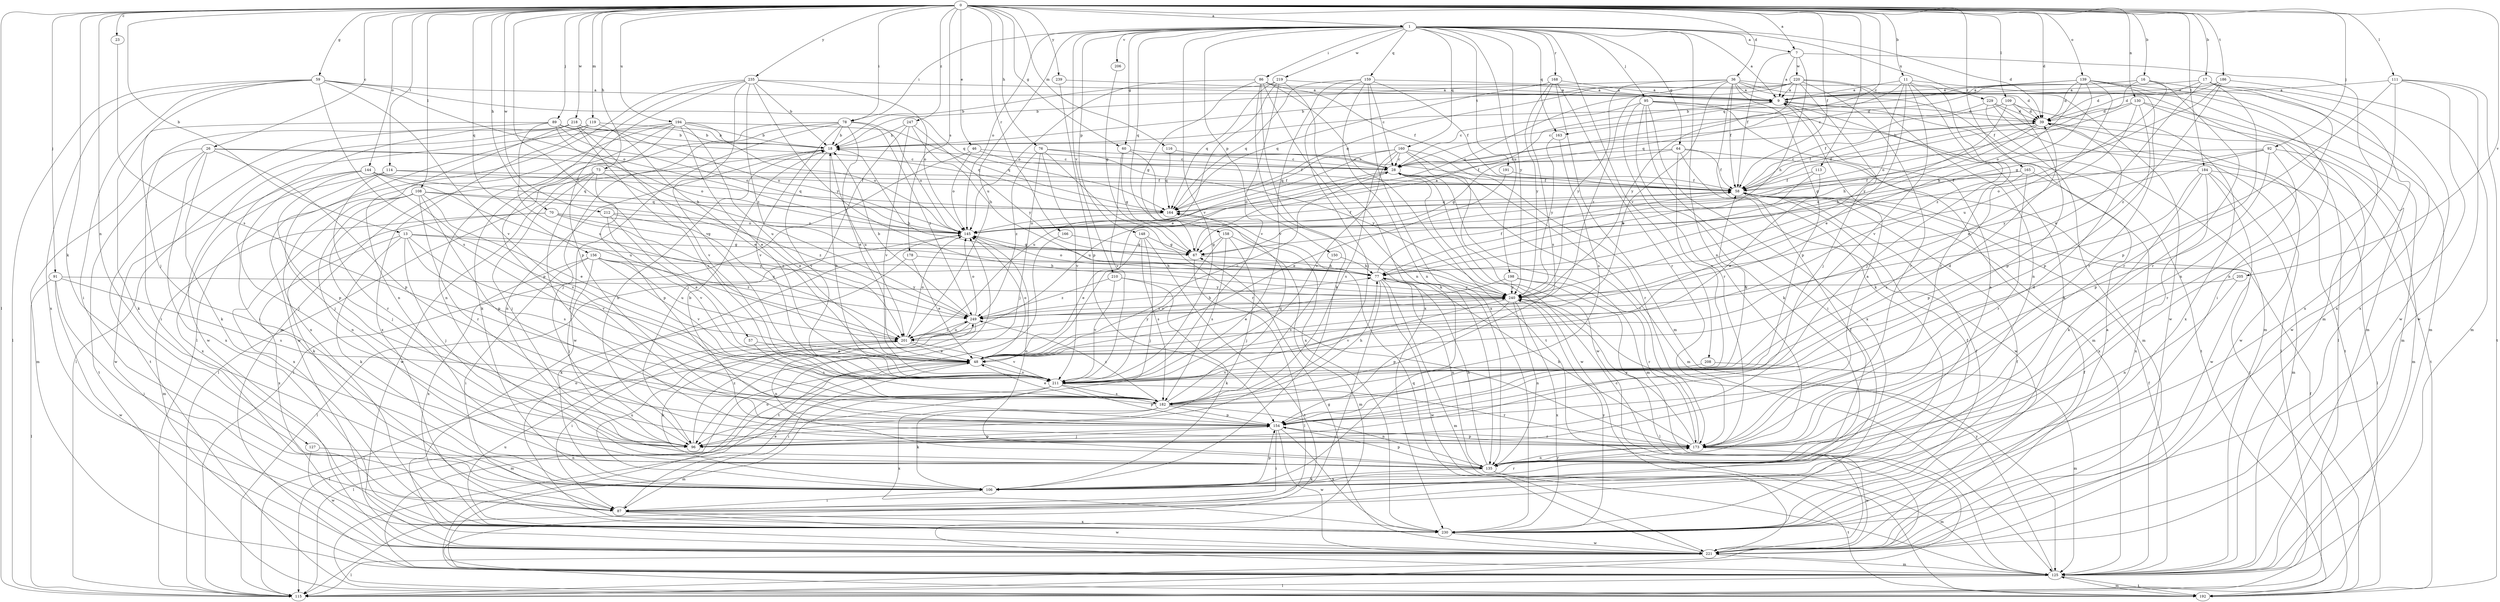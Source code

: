 strict digraph  {
0;
1;
7;
9;
11;
13;
16;
17;
18;
23;
26;
28;
36;
39;
46;
48;
57;
58;
59;
60;
64;
67;
70;
73;
76;
77;
78;
86;
87;
89;
91;
92;
95;
96;
106;
108;
109;
111;
113;
114;
115;
116;
119;
125;
127;
130;
135;
139;
144;
145;
148;
150;
154;
156;
158;
159;
160;
163;
164;
165;
166;
168;
173;
178;
182;
184;
186;
191;
192;
194;
198;
201;
205;
206;
208;
210;
211;
212;
218;
219;
220;
221;
229;
230;
235;
239;
240;
247;
249;
0 -> 1  [label=a];
0 -> 7  [label=a];
0 -> 11  [label=b];
0 -> 13  [label=b];
0 -> 16  [label=b];
0 -> 17  [label=b];
0 -> 23  [label=c];
0 -> 26  [label=c];
0 -> 28  [label=c];
0 -> 36  [label=d];
0 -> 39  [label=d];
0 -> 46  [label=e];
0 -> 57  [label=f];
0 -> 58  [label=f];
0 -> 59  [label=g];
0 -> 60  [label=g];
0 -> 70  [label=h];
0 -> 73  [label=h];
0 -> 76  [label=h];
0 -> 78  [label=i];
0 -> 89  [label=j];
0 -> 91  [label=j];
0 -> 92  [label=j];
0 -> 106  [label=k];
0 -> 108  [label=l];
0 -> 109  [label=l];
0 -> 111  [label=l];
0 -> 113  [label=l];
0 -> 114  [label=l];
0 -> 115  [label=l];
0 -> 116  [label=m];
0 -> 119  [label=m];
0 -> 127  [label=n];
0 -> 130  [label=n];
0 -> 139  [label=o];
0 -> 144  [label=o];
0 -> 156  [label=q];
0 -> 165  [label=r];
0 -> 166  [label=r];
0 -> 178  [label=s];
0 -> 184  [label=t];
0 -> 186  [label=t];
0 -> 194  [label=u];
0 -> 205  [label=v];
0 -> 212  [label=w];
0 -> 218  [label=w];
0 -> 235  [label=y];
0 -> 239  [label=y];
0 -> 247  [label=z];
1 -> 7  [label=a];
1 -> 9  [label=a];
1 -> 39  [label=d];
1 -> 60  [label=g];
1 -> 64  [label=g];
1 -> 78  [label=i];
1 -> 86  [label=i];
1 -> 95  [label=j];
1 -> 135  [label=n];
1 -> 145  [label=o];
1 -> 148  [label=p];
1 -> 150  [label=p];
1 -> 158  [label=q];
1 -> 159  [label=q];
1 -> 160  [label=q];
1 -> 163  [label=q];
1 -> 168  [label=r];
1 -> 191  [label=t];
1 -> 198  [label=u];
1 -> 201  [label=u];
1 -> 206  [label=v];
1 -> 208  [label=v];
1 -> 210  [label=v];
1 -> 211  [label=v];
1 -> 219  [label=w];
1 -> 229  [label=x];
1 -> 240  [label=y];
7 -> 9  [label=a];
7 -> 58  [label=f];
7 -> 77  [label=h];
7 -> 125  [label=m];
7 -> 220  [label=w];
9 -> 39  [label=d];
9 -> 106  [label=k];
9 -> 163  [label=q];
11 -> 9  [label=a];
11 -> 48  [label=e];
11 -> 96  [label=j];
11 -> 125  [label=m];
11 -> 164  [label=q];
11 -> 173  [label=r];
11 -> 211  [label=v];
11 -> 240  [label=y];
13 -> 67  [label=g];
13 -> 96  [label=j];
13 -> 106  [label=k];
13 -> 182  [label=s];
13 -> 211  [label=v];
13 -> 230  [label=x];
13 -> 240  [label=y];
16 -> 9  [label=a];
16 -> 28  [label=c];
16 -> 58  [label=f];
16 -> 173  [label=r];
16 -> 230  [label=x];
16 -> 249  [label=z];
17 -> 9  [label=a];
17 -> 39  [label=d];
17 -> 48  [label=e];
17 -> 135  [label=n];
17 -> 173  [label=r];
17 -> 221  [label=w];
17 -> 230  [label=x];
18 -> 28  [label=c];
18 -> 115  [label=l];
18 -> 135  [label=n];
18 -> 201  [label=u];
18 -> 211  [label=v];
23 -> 182  [label=s];
26 -> 28  [label=c];
26 -> 106  [label=k];
26 -> 125  [label=m];
26 -> 145  [label=o];
26 -> 154  [label=p];
26 -> 192  [label=t];
26 -> 230  [label=x];
28 -> 58  [label=f];
28 -> 125  [label=m];
28 -> 145  [label=o];
28 -> 201  [label=u];
28 -> 221  [label=w];
36 -> 9  [label=a];
36 -> 18  [label=b];
36 -> 39  [label=d];
36 -> 48  [label=e];
36 -> 58  [label=f];
36 -> 106  [label=k];
36 -> 115  [label=l];
36 -> 125  [label=m];
36 -> 154  [label=p];
36 -> 240  [label=y];
36 -> 249  [label=z];
39 -> 18  [label=b];
39 -> 58  [label=f];
39 -> 67  [label=g];
39 -> 77  [label=h];
39 -> 192  [label=t];
39 -> 221  [label=w];
46 -> 28  [label=c];
46 -> 58  [label=f];
46 -> 115  [label=l];
46 -> 145  [label=o];
48 -> 28  [label=c];
48 -> 87  [label=i];
48 -> 115  [label=l];
48 -> 125  [label=m];
48 -> 145  [label=o];
48 -> 211  [label=v];
57 -> 48  [label=e];
57 -> 182  [label=s];
58 -> 39  [label=d];
58 -> 164  [label=q];
59 -> 9  [label=a];
59 -> 87  [label=i];
59 -> 96  [label=j];
59 -> 115  [label=l];
59 -> 145  [label=o];
59 -> 164  [label=q];
59 -> 182  [label=s];
59 -> 211  [label=v];
59 -> 230  [label=x];
60 -> 28  [label=c];
60 -> 58  [label=f];
60 -> 67  [label=g];
60 -> 211  [label=v];
60 -> 230  [label=x];
64 -> 28  [label=c];
64 -> 58  [label=f];
64 -> 67  [label=g];
64 -> 192  [label=t];
64 -> 211  [label=v];
64 -> 221  [label=w];
67 -> 9  [label=a];
67 -> 77  [label=h];
67 -> 115  [label=l];
70 -> 67  [label=g];
70 -> 106  [label=k];
70 -> 125  [label=m];
70 -> 145  [label=o];
70 -> 249  [label=z];
73 -> 48  [label=e];
73 -> 58  [label=f];
73 -> 96  [label=j];
73 -> 154  [label=p];
73 -> 173  [label=r];
73 -> 221  [label=w];
76 -> 28  [label=c];
76 -> 96  [label=j];
76 -> 173  [label=r];
76 -> 211  [label=v];
76 -> 240  [label=y];
76 -> 249  [label=z];
77 -> 58  [label=f];
77 -> 87  [label=i];
77 -> 125  [label=m];
77 -> 135  [label=n];
77 -> 145  [label=o];
77 -> 221  [label=w];
77 -> 240  [label=y];
78 -> 18  [label=b];
78 -> 48  [label=e];
78 -> 96  [label=j];
78 -> 106  [label=k];
78 -> 145  [label=o];
78 -> 211  [label=v];
78 -> 221  [label=w];
78 -> 249  [label=z];
86 -> 9  [label=a];
86 -> 58  [label=f];
86 -> 67  [label=g];
86 -> 106  [label=k];
86 -> 135  [label=n];
86 -> 145  [label=o];
86 -> 192  [label=t];
86 -> 230  [label=x];
87 -> 48  [label=e];
87 -> 58  [label=f];
87 -> 221  [label=w];
87 -> 230  [label=x];
89 -> 18  [label=b];
89 -> 77  [label=h];
89 -> 87  [label=i];
89 -> 106  [label=k];
89 -> 145  [label=o];
89 -> 164  [label=q];
89 -> 201  [label=u];
91 -> 87  [label=i];
91 -> 115  [label=l];
91 -> 182  [label=s];
91 -> 221  [label=w];
91 -> 240  [label=y];
92 -> 28  [label=c];
92 -> 125  [label=m];
92 -> 145  [label=o];
92 -> 154  [label=p];
92 -> 173  [label=r];
92 -> 240  [label=y];
95 -> 28  [label=c];
95 -> 39  [label=d];
95 -> 87  [label=i];
95 -> 106  [label=k];
95 -> 125  [label=m];
95 -> 173  [label=r];
95 -> 192  [label=t];
95 -> 230  [label=x];
96 -> 18  [label=b];
96 -> 39  [label=d];
96 -> 154  [label=p];
96 -> 249  [label=z];
106 -> 58  [label=f];
106 -> 87  [label=i];
106 -> 154  [label=p];
106 -> 173  [label=r];
106 -> 201  [label=u];
108 -> 48  [label=e];
108 -> 96  [label=j];
108 -> 135  [label=n];
108 -> 154  [label=p];
108 -> 164  [label=q];
108 -> 173  [label=r];
108 -> 230  [label=x];
108 -> 249  [label=z];
109 -> 39  [label=d];
109 -> 58  [label=f];
109 -> 77  [label=h];
109 -> 154  [label=p];
109 -> 230  [label=x];
111 -> 9  [label=a];
111 -> 135  [label=n];
111 -> 154  [label=p];
111 -> 192  [label=t];
111 -> 221  [label=w];
111 -> 230  [label=x];
113 -> 48  [label=e];
113 -> 58  [label=f];
113 -> 77  [label=h];
114 -> 58  [label=f];
114 -> 96  [label=j];
114 -> 164  [label=q];
114 -> 173  [label=r];
114 -> 230  [label=x];
115 -> 28  [label=c];
116 -> 28  [label=c];
116 -> 164  [label=q];
119 -> 18  [label=b];
119 -> 48  [label=e];
119 -> 115  [label=l];
119 -> 221  [label=w];
119 -> 230  [label=x];
125 -> 58  [label=f];
125 -> 115  [label=l];
125 -> 145  [label=o];
125 -> 192  [label=t];
125 -> 240  [label=y];
127 -> 135  [label=n];
127 -> 221  [label=w];
130 -> 39  [label=d];
130 -> 48  [label=e];
130 -> 125  [label=m];
130 -> 145  [label=o];
130 -> 154  [label=p];
130 -> 221  [label=w];
135 -> 9  [label=a];
135 -> 58  [label=f];
135 -> 77  [label=h];
135 -> 106  [label=k];
135 -> 125  [label=m];
135 -> 145  [label=o];
135 -> 154  [label=p];
135 -> 173  [label=r];
135 -> 192  [label=t];
139 -> 9  [label=a];
139 -> 18  [label=b];
139 -> 39  [label=d];
139 -> 77  [label=h];
139 -> 87  [label=i];
139 -> 125  [label=m];
139 -> 145  [label=o];
139 -> 173  [label=r];
139 -> 201  [label=u];
144 -> 58  [label=f];
144 -> 96  [label=j];
144 -> 154  [label=p];
144 -> 164  [label=q];
144 -> 182  [label=s];
144 -> 201  [label=u];
144 -> 221  [label=w];
145 -> 58  [label=f];
145 -> 67  [label=g];
145 -> 115  [label=l];
148 -> 48  [label=e];
148 -> 67  [label=g];
148 -> 96  [label=j];
148 -> 182  [label=s];
148 -> 192  [label=t];
150 -> 77  [label=h];
150 -> 182  [label=s];
154 -> 87  [label=i];
154 -> 96  [label=j];
154 -> 173  [label=r];
154 -> 221  [label=w];
154 -> 230  [label=x];
156 -> 77  [label=h];
156 -> 87  [label=i];
156 -> 96  [label=j];
156 -> 201  [label=u];
156 -> 211  [label=v];
156 -> 230  [label=x];
156 -> 249  [label=z];
158 -> 67  [label=g];
158 -> 96  [label=j];
158 -> 125  [label=m];
158 -> 182  [label=s];
158 -> 211  [label=v];
159 -> 9  [label=a];
159 -> 28  [label=c];
159 -> 58  [label=f];
159 -> 96  [label=j];
159 -> 135  [label=n];
159 -> 164  [label=q];
159 -> 211  [label=v];
159 -> 230  [label=x];
160 -> 28  [label=c];
160 -> 125  [label=m];
160 -> 164  [label=q];
160 -> 173  [label=r];
160 -> 182  [label=s];
160 -> 201  [label=u];
160 -> 211  [label=v];
160 -> 221  [label=w];
163 -> 182  [label=s];
163 -> 240  [label=y];
164 -> 145  [label=o];
165 -> 58  [label=f];
165 -> 145  [label=o];
165 -> 173  [label=r];
165 -> 182  [label=s];
165 -> 230  [label=x];
166 -> 67  [label=g];
166 -> 192  [label=t];
168 -> 9  [label=a];
168 -> 125  [label=m];
168 -> 164  [label=q];
168 -> 173  [label=r];
168 -> 182  [label=s];
168 -> 240  [label=y];
173 -> 9  [label=a];
173 -> 18  [label=b];
173 -> 28  [label=c];
173 -> 77  [label=h];
173 -> 135  [label=n];
173 -> 154  [label=p];
173 -> 221  [label=w];
173 -> 240  [label=y];
178 -> 48  [label=e];
178 -> 77  [label=h];
178 -> 106  [label=k];
182 -> 39  [label=d];
182 -> 48  [label=e];
182 -> 77  [label=h];
182 -> 106  [label=k];
182 -> 135  [label=n];
182 -> 154  [label=p];
182 -> 164  [label=q];
182 -> 230  [label=x];
182 -> 249  [label=z];
184 -> 58  [label=f];
184 -> 106  [label=k];
184 -> 115  [label=l];
184 -> 125  [label=m];
184 -> 154  [label=p];
184 -> 221  [label=w];
184 -> 230  [label=x];
186 -> 9  [label=a];
186 -> 39  [label=d];
186 -> 67  [label=g];
186 -> 125  [label=m];
186 -> 249  [label=z];
191 -> 48  [label=e];
191 -> 58  [label=f];
192 -> 58  [label=f];
192 -> 125  [label=m];
194 -> 18  [label=b];
194 -> 48  [label=e];
194 -> 135  [label=n];
194 -> 145  [label=o];
194 -> 154  [label=p];
194 -> 164  [label=q];
194 -> 201  [label=u];
194 -> 221  [label=w];
194 -> 230  [label=x];
198 -> 48  [label=e];
198 -> 115  [label=l];
198 -> 173  [label=r];
198 -> 240  [label=y];
201 -> 48  [label=e];
201 -> 87  [label=i];
201 -> 106  [label=k];
201 -> 145  [label=o];
201 -> 211  [label=v];
201 -> 240  [label=y];
201 -> 249  [label=z];
205 -> 135  [label=n];
205 -> 240  [label=y];
206 -> 67  [label=g];
208 -> 125  [label=m];
208 -> 211  [label=v];
210 -> 106  [label=k];
210 -> 211  [label=v];
210 -> 240  [label=y];
210 -> 249  [label=z];
211 -> 18  [label=b];
211 -> 58  [label=f];
211 -> 115  [label=l];
211 -> 125  [label=m];
211 -> 154  [label=p];
211 -> 173  [label=r];
211 -> 182  [label=s];
212 -> 48  [label=e];
212 -> 145  [label=o];
212 -> 201  [label=u];
212 -> 211  [label=v];
218 -> 18  [label=b];
218 -> 87  [label=i];
218 -> 135  [label=n];
218 -> 145  [label=o];
218 -> 182  [label=s];
218 -> 192  [label=t];
218 -> 211  [label=v];
219 -> 9  [label=a];
219 -> 18  [label=b];
219 -> 48  [label=e];
219 -> 106  [label=k];
219 -> 164  [label=q];
219 -> 211  [label=v];
220 -> 9  [label=a];
220 -> 18  [label=b];
220 -> 96  [label=j];
220 -> 135  [label=n];
220 -> 145  [label=o];
220 -> 164  [label=q];
220 -> 173  [label=r];
220 -> 221  [label=w];
220 -> 240  [label=y];
221 -> 9  [label=a];
221 -> 58  [label=f];
221 -> 67  [label=g];
221 -> 115  [label=l];
221 -> 125  [label=m];
221 -> 164  [label=q];
221 -> 201  [label=u];
229 -> 28  [label=c];
229 -> 39  [label=d];
229 -> 115  [label=l];
229 -> 125  [label=m];
229 -> 192  [label=t];
230 -> 58  [label=f];
230 -> 145  [label=o];
230 -> 221  [label=w];
230 -> 240  [label=y];
235 -> 9  [label=a];
235 -> 18  [label=b];
235 -> 115  [label=l];
235 -> 125  [label=m];
235 -> 145  [label=o];
235 -> 154  [label=p];
235 -> 211  [label=v];
235 -> 240  [label=y];
235 -> 249  [label=z];
239 -> 9  [label=a];
239 -> 154  [label=p];
240 -> 18  [label=b];
240 -> 135  [label=n];
240 -> 154  [label=p];
240 -> 211  [label=v];
240 -> 230  [label=x];
240 -> 249  [label=z];
247 -> 18  [label=b];
247 -> 77  [label=h];
247 -> 96  [label=j];
247 -> 211  [label=v];
247 -> 240  [label=y];
249 -> 18  [label=b];
249 -> 77  [label=h];
249 -> 115  [label=l];
249 -> 135  [label=n];
249 -> 145  [label=o];
249 -> 201  [label=u];
}

